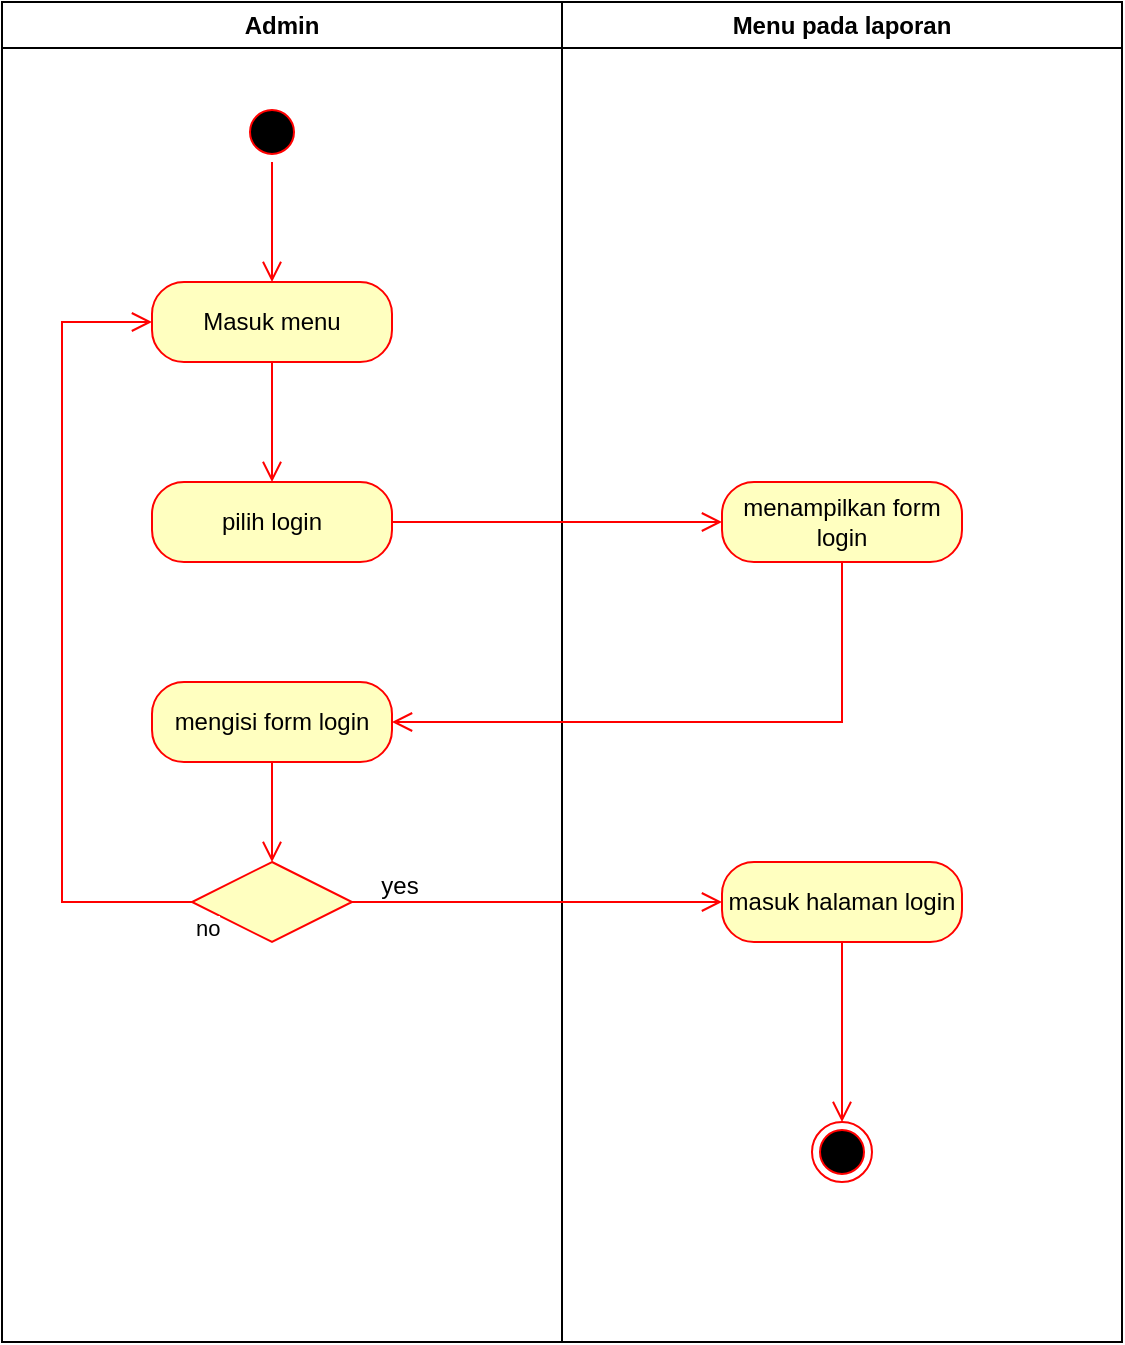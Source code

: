 <mxfile version="21.6.1" type="device">
  <diagram name="Page-1" id="e7e014a7-5840-1c2e-5031-d8a46d1fe8dd">
    <mxGraphModel dx="840" dy="407" grid="1" gridSize="10" guides="1" tooltips="1" connect="1" arrows="1" fold="1" page="1" pageScale="1" pageWidth="1169" pageHeight="826" background="none" math="0" shadow="0">
      <root>
        <mxCell id="0" />
        <mxCell id="1" parent="0" />
        <mxCell id="2" value="Admin" style="swimlane;whiteSpace=wrap" parent="1" vertex="1">
          <mxGeometry x="150" y="20" width="280" height="670" as="geometry" />
        </mxCell>
        <mxCell id="coWxCeMdqgrI4QlaSuaD-64" value="" style="ellipse;html=1;shape=startState;fillColor=#000000;strokeColor=#ff0000;" parent="2" vertex="1">
          <mxGeometry x="120" y="50" width="30" height="30" as="geometry" />
        </mxCell>
        <mxCell id="coWxCeMdqgrI4QlaSuaD-65" value="" style="edgeStyle=orthogonalEdgeStyle;html=1;verticalAlign=bottom;endArrow=open;endSize=8;strokeColor=#ff0000;rounded=0;" parent="2" source="coWxCeMdqgrI4QlaSuaD-64" edge="1">
          <mxGeometry relative="1" as="geometry">
            <mxPoint x="135" y="140" as="targetPoint" />
          </mxGeometry>
        </mxCell>
        <mxCell id="coWxCeMdqgrI4QlaSuaD-66" value="Masuk menu" style="rounded=1;whiteSpace=wrap;html=1;arcSize=40;fontColor=#000000;fillColor=#ffffc0;strokeColor=#ff0000;" parent="2" vertex="1">
          <mxGeometry x="75" y="140" width="120" height="40" as="geometry" />
        </mxCell>
        <mxCell id="YcXmiPu983y7gy3dxmur-3" value="pilih login" style="rounded=1;whiteSpace=wrap;html=1;arcSize=40;fontColor=#000000;fillColor=#ffffc0;strokeColor=#ff0000;" parent="2" vertex="1">
          <mxGeometry x="75" y="240" width="120" height="40" as="geometry" />
        </mxCell>
        <mxCell id="YcXmiPu983y7gy3dxmur-16" value="mengisi form login" style="rounded=1;whiteSpace=wrap;html=1;arcSize=40;fontColor=#000000;fillColor=#ffffc0;strokeColor=#ff0000;" parent="2" vertex="1">
          <mxGeometry x="75" y="340" width="120" height="40" as="geometry" />
        </mxCell>
        <mxCell id="qVqfgZWwdQTxMv7dVh0b-3" value="" style="edgeStyle=orthogonalEdgeStyle;html=1;verticalAlign=bottom;endArrow=open;endSize=8;strokeColor=#ff0000;rounded=0;exitX=0.5;exitY=1;exitDx=0;exitDy=0;entryX=0.5;entryY=0;entryDx=0;entryDy=0;" edge="1" parent="2" source="coWxCeMdqgrI4QlaSuaD-66" target="YcXmiPu983y7gy3dxmur-3">
          <mxGeometry relative="1" as="geometry">
            <mxPoint x="145" y="350" as="targetPoint" />
            <mxPoint x="145" y="290" as="sourcePoint" />
          </mxGeometry>
        </mxCell>
        <mxCell id="YcXmiPu983y7gy3dxmur-40" value="" style="rhombus;whiteSpace=wrap;html=1;fontColor=#000000;fillColor=#ffffc0;strokeColor=#ff0000;" parent="2" vertex="1">
          <mxGeometry x="95" y="430" width="80" height="40" as="geometry" />
        </mxCell>
        <mxCell id="YcXmiPu983y7gy3dxmur-42" value="no" style="edgeStyle=orthogonalEdgeStyle;html=1;align=left;verticalAlign=top;endArrow=open;endSize=8;strokeColor=#ff0000;rounded=0;exitX=0;exitY=0.5;exitDx=0;exitDy=0;entryX=0;entryY=0.5;entryDx=0;entryDy=0;" parent="2" source="YcXmiPu983y7gy3dxmur-40" target="coWxCeMdqgrI4QlaSuaD-66" edge="1">
          <mxGeometry x="-1" relative="1" as="geometry">
            <mxPoint x="20" y="440" as="targetPoint" />
            <mxPoint x="120" y="490" as="sourcePoint" />
            <Array as="points">
              <mxPoint x="30" y="450" />
              <mxPoint x="30" y="160" />
            </Array>
            <mxPoint as="offset" />
          </mxGeometry>
        </mxCell>
        <mxCell id="qVqfgZWwdQTxMv7dVh0b-9" value="" style="edgeStyle=orthogonalEdgeStyle;html=1;verticalAlign=bottom;endArrow=open;endSize=8;strokeColor=#ff0000;rounded=0;entryX=0.5;entryY=0;entryDx=0;entryDy=0;exitX=0.5;exitY=1;exitDx=0;exitDy=0;" edge="1" parent="2" source="YcXmiPu983y7gy3dxmur-16" target="YcXmiPu983y7gy3dxmur-40">
          <mxGeometry relative="1" as="geometry">
            <mxPoint x="200" y="560" as="targetPoint" />
            <mxPoint x="20" y="530" as="sourcePoint" />
          </mxGeometry>
        </mxCell>
        <mxCell id="qVqfgZWwdQTxMv7dVh0b-10" value="yes" style="text;html=1;strokeColor=none;fillColor=none;align=center;verticalAlign=middle;whiteSpace=wrap;rounded=0;" vertex="1" parent="2">
          <mxGeometry x="169" y="427" width="60" height="30" as="geometry" />
        </mxCell>
        <mxCell id="3" value="Menu pada laporan" style="swimlane;whiteSpace=wrap;startSize=23;strokeColor=default;" parent="1" vertex="1">
          <mxGeometry x="430" y="20" width="280" height="670" as="geometry" />
        </mxCell>
        <mxCell id="coWxCeMdqgrI4QlaSuaD-109" value="" style="ellipse;html=1;shape=endState;fillColor=#000000;strokeColor=#ff0000;" parent="3" vertex="1">
          <mxGeometry x="125" y="560" width="30" height="30" as="geometry" />
        </mxCell>
        <mxCell id="YcXmiPu983y7gy3dxmur-25" value="menampilkan form login" style="rounded=1;whiteSpace=wrap;html=1;arcSize=40;fontColor=#000000;fillColor=#ffffc0;strokeColor=#ff0000;" parent="3" vertex="1">
          <mxGeometry x="80" y="240" width="120" height="40" as="geometry" />
        </mxCell>
        <mxCell id="YcXmiPu983y7gy3dxmur-26" value="" style="edgeStyle=orthogonalEdgeStyle;html=1;verticalAlign=bottom;endArrow=open;endSize=8;strokeColor=#ff0000;rounded=0;entryX=1;entryY=0.5;entryDx=0;entryDy=0;exitX=0.5;exitY=1;exitDx=0;exitDy=0;" parent="1" source="YcXmiPu983y7gy3dxmur-25" target="YcXmiPu983y7gy3dxmur-16" edge="1">
          <mxGeometry relative="1" as="geometry">
            <mxPoint x="510" y="463" as="targetPoint" />
          </mxGeometry>
        </mxCell>
        <mxCell id="qVqfgZWwdQTxMv7dVh0b-5" value="" style="edgeStyle=orthogonalEdgeStyle;html=1;verticalAlign=bottom;endArrow=open;endSize=8;strokeColor=#ff0000;rounded=0;exitX=1;exitY=0.5;exitDx=0;exitDy=0;entryX=0;entryY=0.5;entryDx=0;entryDy=0;" edge="1" parent="1" source="YcXmiPu983y7gy3dxmur-3" target="YcXmiPu983y7gy3dxmur-25">
          <mxGeometry relative="1" as="geometry">
            <mxPoint x="460" y="390" as="targetPoint" />
            <mxPoint x="355" y="390" as="sourcePoint" />
          </mxGeometry>
        </mxCell>
        <mxCell id="YcXmiPu983y7gy3dxmur-41" value="" style="edgeStyle=orthogonalEdgeStyle;html=1;align=left;verticalAlign=bottom;endArrow=open;endSize=8;strokeColor=#ff0000;rounded=0;entryX=0.5;entryY=0;entryDx=0;entryDy=0;" parent="1" source="YcXmiPu983y7gy3dxmur-29" target="coWxCeMdqgrI4QlaSuaD-109" edge="1">
          <mxGeometry x="-1" relative="1" as="geometry">
            <mxPoint x="730" y="710" as="targetPoint" />
          </mxGeometry>
        </mxCell>
        <mxCell id="qVqfgZWwdQTxMv7dVh0b-11" value="" style="edgeStyle=orthogonalEdgeStyle;html=1;align=left;verticalAlign=bottom;endArrow=open;endSize=8;strokeColor=#ff0000;rounded=0;entryX=0;entryY=0.5;entryDx=0;entryDy=0;" edge="1" parent="1" source="YcXmiPu983y7gy3dxmur-40" target="YcXmiPu983y7gy3dxmur-29">
          <mxGeometry x="-1" relative="1" as="geometry">
            <mxPoint x="590" y="880" as="targetPoint" />
            <mxPoint x="325" y="470" as="sourcePoint" />
          </mxGeometry>
        </mxCell>
        <mxCell id="YcXmiPu983y7gy3dxmur-29" value="masuk halaman login" style="rounded=1;whiteSpace=wrap;html=1;arcSize=40;fontColor=#000000;fillColor=#ffffc0;strokeColor=#ff0000;" parent="1" vertex="1">
          <mxGeometry x="510" y="450" width="120" height="40" as="geometry" />
        </mxCell>
      </root>
    </mxGraphModel>
  </diagram>
</mxfile>
